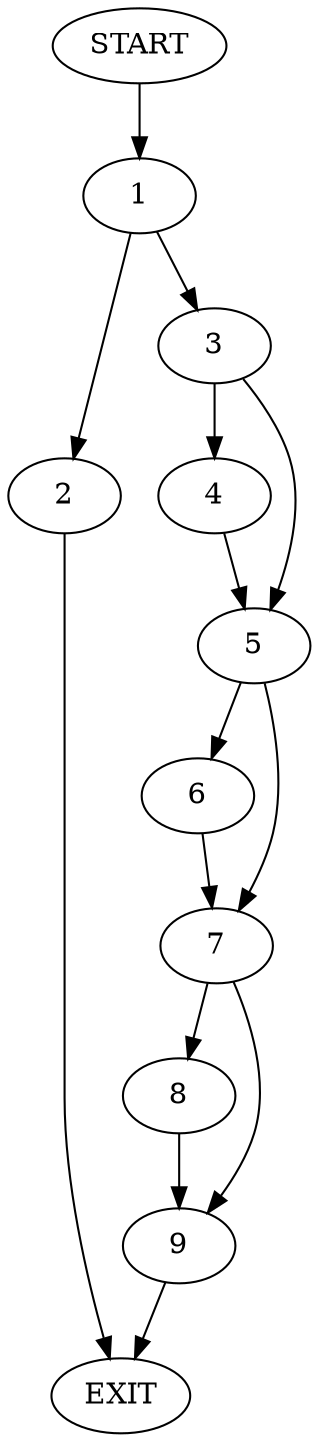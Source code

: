 digraph {
0 [label="START"]
10 [label="EXIT"]
0 -> 1
1 -> 2
1 -> 3
2 -> 10
3 -> 4
3 -> 5
5 -> 6
5 -> 7
4 -> 5
7 -> 8
7 -> 9
6 -> 7
9 -> 10
8 -> 9
}
